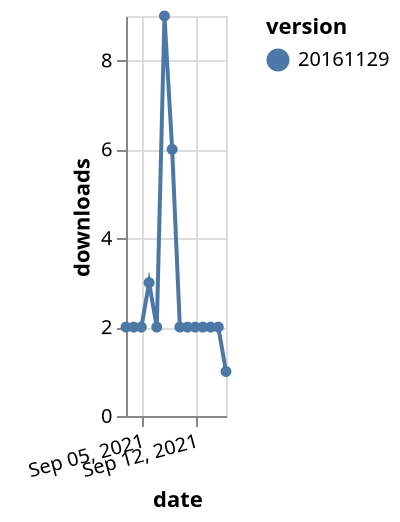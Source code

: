 {"$schema": "https://vega.github.io/schema/vega-lite/v5.json", "description": "A simple bar chart with embedded data.", "data": {"values": [{"date": "2021-09-03", "total": 2977, "delta": 2, "version": "20161129"}, {"date": "2021-09-04", "total": 2979, "delta": 2, "version": "20161129"}, {"date": "2021-09-05", "total": 2981, "delta": 2, "version": "20161129"}, {"date": "2021-09-06", "total": 2984, "delta": 3, "version": "20161129"}, {"date": "2021-09-07", "total": 2986, "delta": 2, "version": "20161129"}, {"date": "2021-09-08", "total": 2995, "delta": 9, "version": "20161129"}, {"date": "2021-09-09", "total": 3001, "delta": 6, "version": "20161129"}, {"date": "2021-09-10", "total": 3003, "delta": 2, "version": "20161129"}, {"date": "2021-09-11", "total": 3005, "delta": 2, "version": "20161129"}, {"date": "2021-09-12", "total": 3007, "delta": 2, "version": "20161129"}, {"date": "2021-09-13", "total": 3009, "delta": 2, "version": "20161129"}, {"date": "2021-09-14", "total": 3011, "delta": 2, "version": "20161129"}, {"date": "2021-09-15", "total": 3013, "delta": 2, "version": "20161129"}, {"date": "2021-09-16", "total": 3014, "delta": 1, "version": "20161129"}]}, "width": "container", "mark": {"type": "line", "point": {"filled": true}}, "encoding": {"x": {"field": "date", "type": "temporal", "timeUnit": "yearmonthdate", "title": "date", "axis": {"labelAngle": -15}}, "y": {"field": "delta", "type": "quantitative", "title": "downloads"}, "color": {"field": "version", "type": "nominal"}, "tooltip": {"field": "delta"}}}